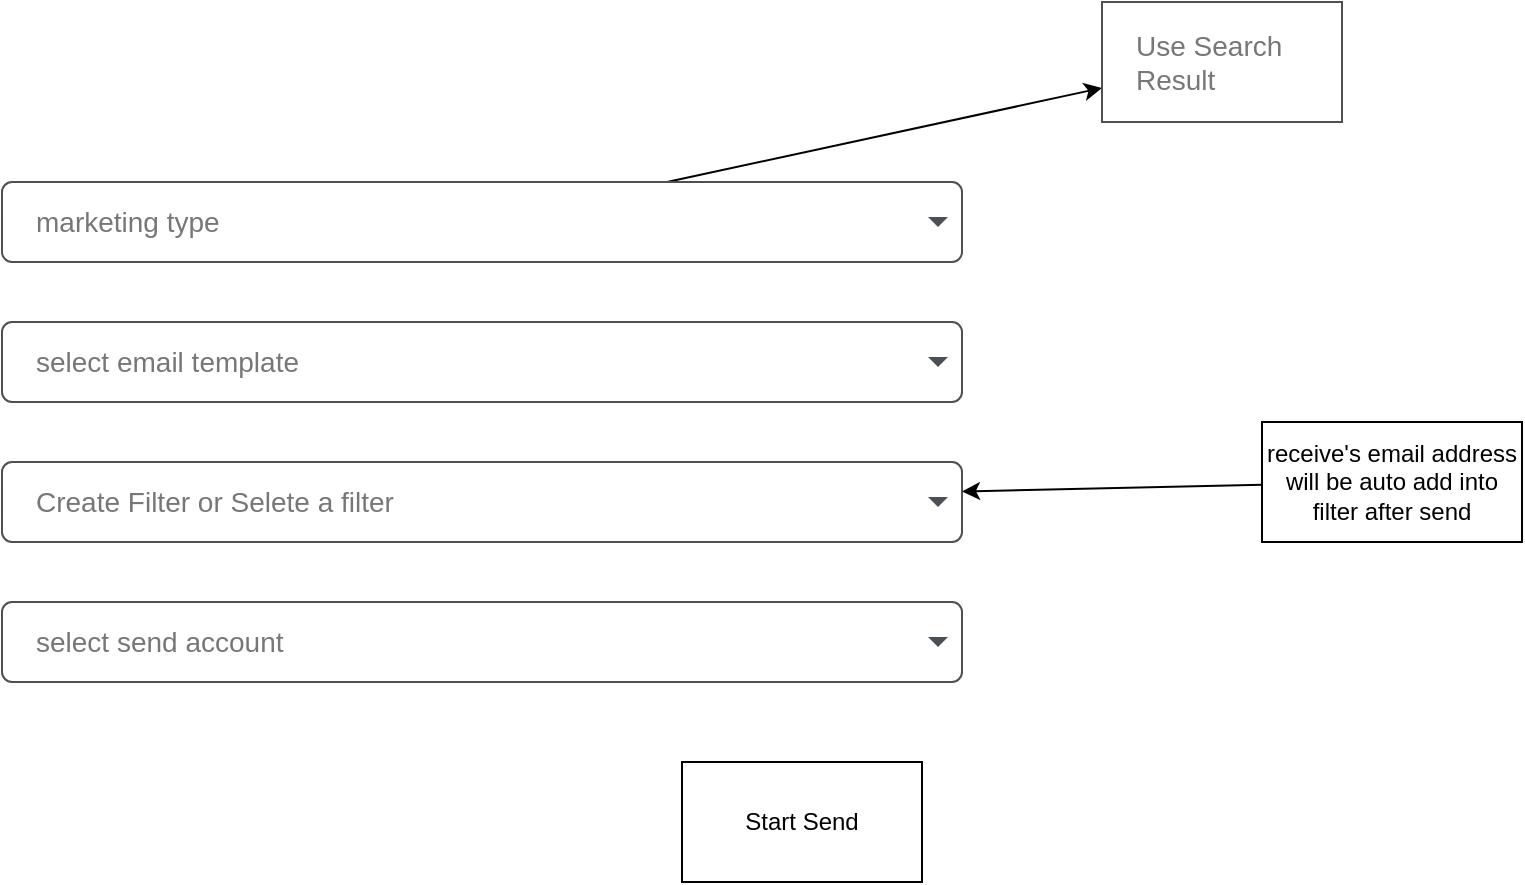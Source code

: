 <mxfile>
    <diagram id="DJRW1uW0iL5jx6vPselh" name="Page-1">
        <mxGraphModel dx="986" dy="1596" grid="1" gridSize="10" guides="1" tooltips="1" connect="1" arrows="1" fold="1" page="1" pageScale="1" pageWidth="827" pageHeight="1169" math="0" shadow="0">
            <root>
                <mxCell id="0"/>
                <mxCell id="1" parent="0"/>
                <mxCell id="2" value="select email template" style="html=1;shadow=0;dashed=0;shape=mxgraph.bootstrap.rrect;rSize=5;strokeColor=#505050;strokeWidth=1;fillColor=#ffffff;fontColor=#777777;whiteSpace=wrap;align=left;verticalAlign=middle;fontStyle=0;fontSize=14;spacingRight=0;spacing=17;" parent="1" vertex="1">
                    <mxGeometry x="20" y="80" width="480" height="40" as="geometry"/>
                </mxCell>
                <mxCell id="3" value="" style="shape=triangle;direction=south;fillColor=#495057;strokeColor=none;perimeter=none;" parent="2" vertex="1">
                    <mxGeometry x="1" y="0.5" width="10" height="5" relative="1" as="geometry">
                        <mxPoint x="-17" y="-2.5" as="offset"/>
                    </mxGeometry>
                </mxCell>
                <mxCell id="13" value="" style="edgeStyle=none;html=1;" edge="1" parent="1" source="4" target="12">
                    <mxGeometry relative="1" as="geometry"/>
                </mxCell>
                <mxCell id="4" value="marketing type" style="html=1;shadow=0;dashed=0;shape=mxgraph.bootstrap.rrect;rSize=5;strokeColor=#505050;strokeWidth=1;fillColor=#ffffff;fontColor=#777777;whiteSpace=wrap;align=left;verticalAlign=middle;fontStyle=0;fontSize=14;spacingRight=0;spacing=17;" parent="1" vertex="1">
                    <mxGeometry x="20" y="10" width="480" height="40" as="geometry"/>
                </mxCell>
                <mxCell id="5" value="" style="shape=triangle;direction=south;fillColor=#495057;strokeColor=none;perimeter=none;" parent="4" vertex="1">
                    <mxGeometry x="1" y="0.5" width="10" height="5" relative="1" as="geometry">
                        <mxPoint x="-17" y="-2.5" as="offset"/>
                    </mxGeometry>
                </mxCell>
                <mxCell id="6" value="Create Filter or Selete a filter" style="html=1;shadow=0;dashed=0;shape=mxgraph.bootstrap.rrect;rSize=5;strokeColor=#505050;strokeWidth=1;fillColor=#ffffff;fontColor=#777777;whiteSpace=wrap;align=left;verticalAlign=middle;fontStyle=0;fontSize=14;spacingRight=0;spacing=17;" parent="1" vertex="1">
                    <mxGeometry x="20" y="150" width="480" height="40" as="geometry"/>
                </mxCell>
                <mxCell id="7" value="" style="shape=triangle;direction=south;fillColor=#495057;strokeColor=none;perimeter=none;" parent="6" vertex="1">
                    <mxGeometry x="1" y="0.5" width="10" height="5" relative="1" as="geometry">
                        <mxPoint x="-17" y="-2.5" as="offset"/>
                    </mxGeometry>
                </mxCell>
                <mxCell id="10" value="select send account" style="html=1;shadow=0;dashed=0;shape=mxgraph.bootstrap.rrect;rSize=5;strokeColor=#505050;strokeWidth=1;fillColor=#ffffff;fontColor=#777777;whiteSpace=wrap;align=left;verticalAlign=middle;fontStyle=0;fontSize=14;spacingRight=0;spacing=17;" parent="1" vertex="1">
                    <mxGeometry x="20" y="220" width="480" height="40" as="geometry"/>
                </mxCell>
                <mxCell id="11" value="" style="shape=triangle;direction=south;fillColor=#495057;strokeColor=none;perimeter=none;" parent="10" vertex="1">
                    <mxGeometry x="1" y="0.5" width="10" height="5" relative="1" as="geometry">
                        <mxPoint x="-17" y="-2.5" as="offset"/>
                    </mxGeometry>
                </mxCell>
                <mxCell id="12" value="Use Search Result" style="whiteSpace=wrap;html=1;fontSize=14;align=left;fillColor=#ffffff;strokeColor=#505050;fontColor=#777777;shadow=0;dashed=0;strokeWidth=1;fontStyle=0;spacingRight=0;spacing=17;" vertex="1" parent="1">
                    <mxGeometry x="570" y="-80" width="120" height="60" as="geometry"/>
                </mxCell>
                <mxCell id="14" value="Start Send" style="rounded=0;whiteSpace=wrap;html=1;" vertex="1" parent="1">
                    <mxGeometry x="360" y="300" width="120" height="60" as="geometry"/>
                </mxCell>
                <mxCell id="16" style="edgeStyle=none;html=1;" edge="1" parent="1" source="15" target="6">
                    <mxGeometry relative="1" as="geometry"/>
                </mxCell>
                <mxCell id="15" value="receive's email address will be auto add into filter after send" style="rounded=0;whiteSpace=wrap;html=1;" vertex="1" parent="1">
                    <mxGeometry x="650" y="130" width="130" height="60" as="geometry"/>
                </mxCell>
            </root>
        </mxGraphModel>
    </diagram>
</mxfile>
